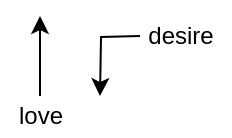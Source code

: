 <mxfile version="19.0.3" type="device"><diagram id="1J8gscvqRBzbJF4cBwFZ" name="Page-1"><mxGraphModel dx="1102" dy="880" grid="1" gridSize="10" guides="1" tooltips="1" connect="1" arrows="1" fold="1" page="1" pageScale="1" pageWidth="827" pageHeight="1169" math="0" shadow="0"><root><mxCell id="0"/><mxCell id="1" parent="0"/><mxCell id="tUwq1tQ6mRPFlg0bIl2A-1" value="love" style="text;html=1;align=center;verticalAlign=middle;resizable=0;points=[];autosize=1;strokeColor=none;fillColor=none;" vertex="1" parent="1"><mxGeometry x="10" y="70" width="40" height="20" as="geometry"/></mxCell><mxCell id="tUwq1tQ6mRPFlg0bIl2A-2" value="" style="endArrow=classic;html=1;rounded=0;" edge="1" parent="1"><mxGeometry width="50" height="50" relative="1" as="geometry"><mxPoint x="30" y="70" as="sourcePoint"/><mxPoint x="30" y="30" as="targetPoint"/></mxGeometry></mxCell><mxCell id="tUwq1tQ6mRPFlg0bIl2A-3" value="desire" style="text;html=1;align=center;verticalAlign=middle;resizable=0;points=[];autosize=1;strokeColor=none;fillColor=none;" vertex="1" parent="1"><mxGeometry x="75" y="30" width="50" height="20" as="geometry"/></mxCell><mxCell id="tUwq1tQ6mRPFlg0bIl2A-4" value="" style="endArrow=classic;html=1;rounded=0;edgeStyle=orthogonalEdgeStyle;" edge="1" parent="1"><mxGeometry width="50" height="50" relative="1" as="geometry"><mxPoint x="80" y="40" as="sourcePoint"/><mxPoint x="60" y="70" as="targetPoint"/></mxGeometry></mxCell></root></mxGraphModel></diagram></mxfile>